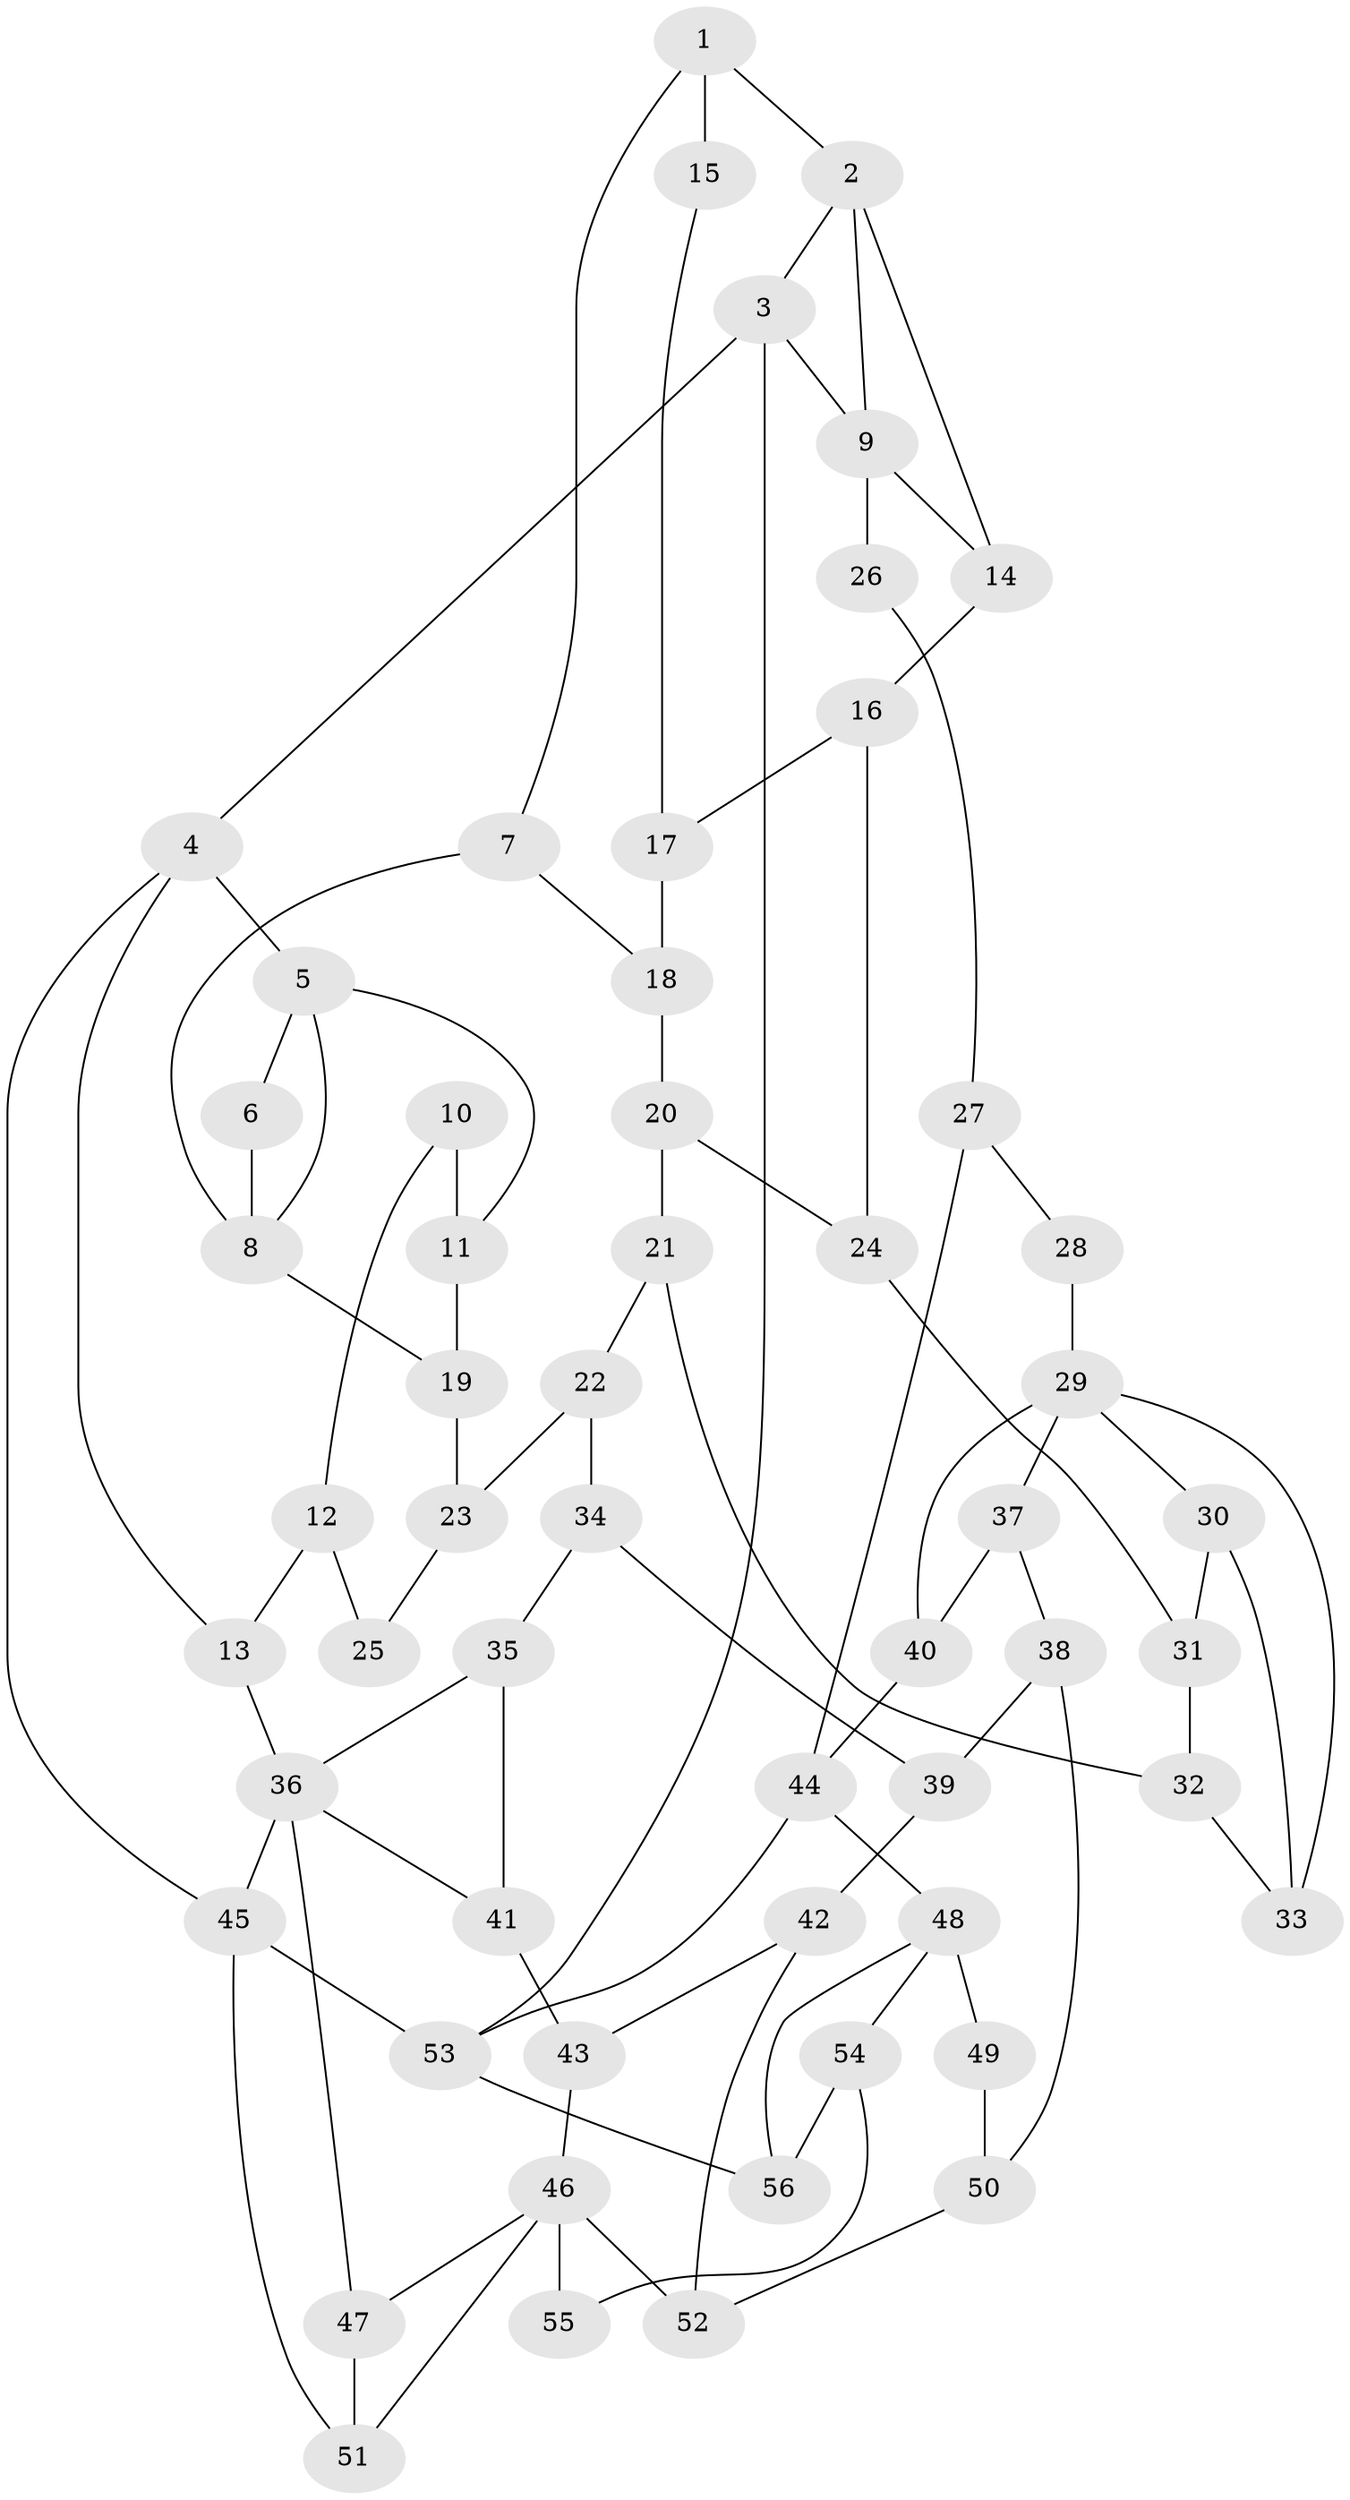 // original degree distribution, {3: 0.03333333333333333, 4: 0.2222222222222222, 6: 0.2222222222222222, 5: 0.5222222222222223}
// Generated by graph-tools (version 1.1) at 2025/54/03/04/25 22:54:39]
// undirected, 56 vertices, 88 edges
graph export_dot {
  node [color=gray90,style=filled];
  1;
  2;
  3;
  4;
  5;
  6;
  7;
  8;
  9;
  10;
  11;
  12;
  13;
  14;
  15;
  16;
  17;
  18;
  19;
  20;
  21;
  22;
  23;
  24;
  25;
  26;
  27;
  28;
  29;
  30;
  31;
  32;
  33;
  34;
  35;
  36;
  37;
  38;
  39;
  40;
  41;
  42;
  43;
  44;
  45;
  46;
  47;
  48;
  49;
  50;
  51;
  52;
  53;
  54;
  55;
  56;
  1 -- 2 [weight=2.0];
  1 -- 7 [weight=1.0];
  1 -- 15 [weight=2.0];
  2 -- 3 [weight=1.0];
  2 -- 9 [weight=2.0];
  2 -- 14 [weight=1.0];
  3 -- 4 [weight=1.0];
  3 -- 9 [weight=1.0];
  3 -- 53 [weight=1.0];
  4 -- 5 [weight=1.0];
  4 -- 13 [weight=1.0];
  4 -- 45 [weight=1.0];
  5 -- 6 [weight=1.0];
  5 -- 8 [weight=1.0];
  5 -- 11 [weight=1.0];
  6 -- 8 [weight=1.0];
  7 -- 8 [weight=2.0];
  7 -- 18 [weight=1.0];
  8 -- 19 [weight=1.0];
  9 -- 14 [weight=1.0];
  9 -- 26 [weight=2.0];
  10 -- 11 [weight=1.0];
  10 -- 12 [weight=2.0];
  11 -- 19 [weight=1.0];
  12 -- 13 [weight=2.0];
  12 -- 25 [weight=2.0];
  13 -- 36 [weight=2.0];
  14 -- 16 [weight=1.0];
  15 -- 17 [weight=1.0];
  16 -- 17 [weight=1.0];
  16 -- 24 [weight=1.0];
  17 -- 18 [weight=1.0];
  18 -- 20 [weight=1.0];
  19 -- 23 [weight=1.0];
  20 -- 21 [weight=1.0];
  20 -- 24 [weight=1.0];
  21 -- 22 [weight=1.0];
  21 -- 32 [weight=1.0];
  22 -- 23 [weight=1.0];
  22 -- 34 [weight=1.0];
  23 -- 25 [weight=1.0];
  24 -- 31 [weight=1.0];
  26 -- 27 [weight=1.0];
  27 -- 28 [weight=1.0];
  27 -- 44 [weight=1.0];
  28 -- 29 [weight=2.0];
  29 -- 30 [weight=1.0];
  29 -- 33 [weight=1.0];
  29 -- 37 [weight=1.0];
  29 -- 40 [weight=1.0];
  30 -- 31 [weight=1.0];
  30 -- 33 [weight=1.0];
  31 -- 32 [weight=1.0];
  32 -- 33 [weight=1.0];
  34 -- 35 [weight=1.0];
  34 -- 39 [weight=1.0];
  35 -- 36 [weight=1.0];
  35 -- 41 [weight=1.0];
  36 -- 41 [weight=1.0];
  36 -- 45 [weight=1.0];
  36 -- 47 [weight=1.0];
  37 -- 38 [weight=1.0];
  37 -- 40 [weight=1.0];
  38 -- 39 [weight=1.0];
  38 -- 50 [weight=1.0];
  39 -- 42 [weight=1.0];
  40 -- 44 [weight=1.0];
  41 -- 43 [weight=1.0];
  42 -- 43 [weight=1.0];
  42 -- 52 [weight=1.0];
  43 -- 46 [weight=1.0];
  44 -- 48 [weight=2.0];
  44 -- 53 [weight=1.0];
  45 -- 51 [weight=1.0];
  45 -- 53 [weight=1.0];
  46 -- 47 [weight=1.0];
  46 -- 51 [weight=1.0];
  46 -- 52 [weight=1.0];
  46 -- 55 [weight=2.0];
  47 -- 51 [weight=1.0];
  48 -- 49 [weight=2.0];
  48 -- 54 [weight=1.0];
  48 -- 56 [weight=1.0];
  49 -- 50 [weight=1.0];
  50 -- 52 [weight=1.0];
  53 -- 56 [weight=1.0];
  54 -- 55 [weight=1.0];
  54 -- 56 [weight=1.0];
}
